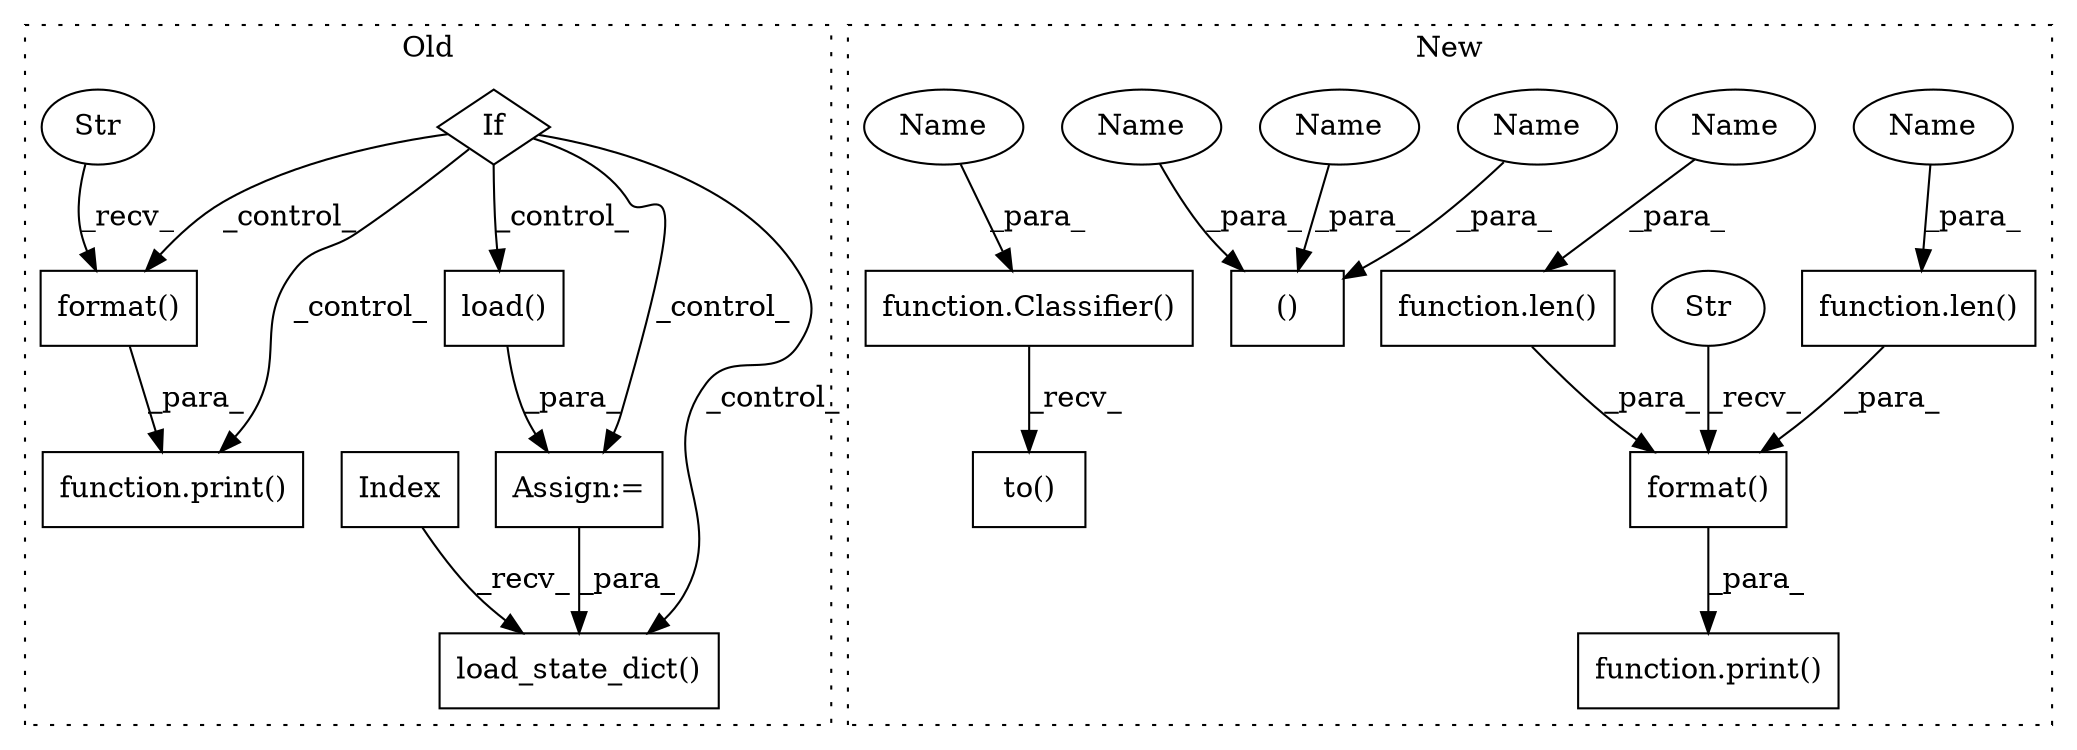 digraph G {
subgraph cluster0 {
1 [label="load_state_dict()" a="75" s="2747,2787" l="25,15" shape="box"];
5 [label="If" a="96" s="2585" l="3" shape="diamond"];
6 [label="Index" a="46" s="2537" l="43" shape="box"];
7 [label="function.print()" a="75" s="2613,2683" l="6,1" shape="box"];
9 [label="format()" a="75" s="2619,2682" l="48,1" shape="box"];
10 [label="Str" a="66" s="2619" l="40" shape="ellipse"];
13 [label="load()" a="75" s="2711,2737" l="11,1" shape="box"];
14 [label="Assign:=" a="68" s="2708" l="3" shape="box"];
label = "Old";
style="dotted";
}
subgraph cluster1 {
2 [label="format()" a="75" s="2121,2214" l="57,1" shape="box"];
3 [label="Str" a="66" s="2121" l="49" shape="ellipse"];
4 [label="function.print()" a="75" s="2115,2215" l="6,1" shape="box"];
8 [label="function.len()" a="75" s="2198,2213" l="4,1" shape="box"];
11 [label="()" a="54" s="1586" l="26" shape="box"];
12 [label="function.len()" a="75" s="2178,2195" l="4,1" shape="box"];
15 [label="function.Classifier()" a="75" s="2433,2465" l="11,48" shape="box"];
16 [label="to()" a="75" s="2433,2523" l="84,1" shape="box"];
17 [label="Name" a="87" s="2202" l="11" shape="ellipse"];
18 [label="Name" a="87" s="1588" l="11" shape="ellipse"];
19 [label="Name" a="87" s="2182" l="13" shape="ellipse"];
20 [label="Name" a="87" s="1573" l="13" shape="ellipse"];
21 [label="Name" a="87" s="2454" l="11" shape="ellipse"];
22 [label="Name" a="87" s="1601" l="11" shape="ellipse"];
label = "New";
style="dotted";
}
2 -> 4 [label="_para_"];
3 -> 2 [label="_recv_"];
5 -> 7 [label="_control_"];
5 -> 9 [label="_control_"];
5 -> 14 [label="_control_"];
5 -> 1 [label="_control_"];
5 -> 13 [label="_control_"];
6 -> 1 [label="_recv_"];
8 -> 2 [label="_para_"];
9 -> 7 [label="_para_"];
10 -> 9 [label="_recv_"];
12 -> 2 [label="_para_"];
13 -> 14 [label="_para_"];
14 -> 1 [label="_para_"];
15 -> 16 [label="_recv_"];
17 -> 8 [label="_para_"];
18 -> 11 [label="_para_"];
19 -> 12 [label="_para_"];
20 -> 11 [label="_para_"];
21 -> 15 [label="_para_"];
22 -> 11 [label="_para_"];
}